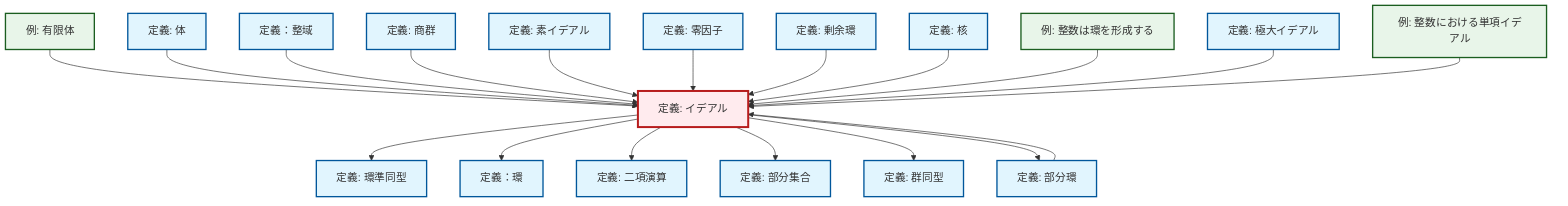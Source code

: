 graph TD
    classDef definition fill:#e1f5fe,stroke:#01579b,stroke-width:2px
    classDef theorem fill:#f3e5f5,stroke:#4a148c,stroke-width:2px
    classDef axiom fill:#fff3e0,stroke:#e65100,stroke-width:2px
    classDef example fill:#e8f5e9,stroke:#1b5e20,stroke-width:2px
    classDef current fill:#ffebee,stroke:#b71c1c,stroke-width:3px
    def-kernel["定義: 核"]:::definition
    def-ideal["定義: イデアル"]:::definition
    ex-integers-ring["例: 整数は環を形成する"]:::example
    def-ring["定義：環"]:::definition
    def-binary-operation["定義: 二項演算"]:::definition
    def-integral-domain["定義：整域"]:::definition
    def-quotient-ring["定義: 剰余環"]:::definition
    ex-finite-field["例: 有限体"]:::example
    def-subring["定義: 部分環"]:::definition
    def-field["定義: 体"]:::definition
    ex-principal-ideal["例: 整数における単項イデアル"]:::example
    def-zero-divisor["定義: 零因子"]:::definition
    def-prime-ideal["定義: 素イデアル"]:::definition
    def-subset["定義: 部分集合"]:::definition
    def-maximal-ideal["定義: 極大イデアル"]:::definition
    def-ring-homomorphism["定義: 環準同型"]:::definition
    def-isomorphism["定義: 群同型"]:::definition
    def-quotient-group["定義: 商群"]:::definition
    ex-finite-field --> def-ideal
    def-subring --> def-ideal
    def-field --> def-ideal
    def-integral-domain --> def-ideal
    def-quotient-group --> def-ideal
    def-ideal --> def-ring-homomorphism
    def-prime-ideal --> def-ideal
    def-zero-divisor --> def-ideal
    def-quotient-ring --> def-ideal
    def-kernel --> def-ideal
    def-ideal --> def-ring
    def-ideal --> def-binary-operation
    ex-integers-ring --> def-ideal
    def-ideal --> def-subset
    def-maximal-ideal --> def-ideal
    def-ideal --> def-isomorphism
    def-ideal --> def-subring
    ex-principal-ideal --> def-ideal
    class def-ideal current